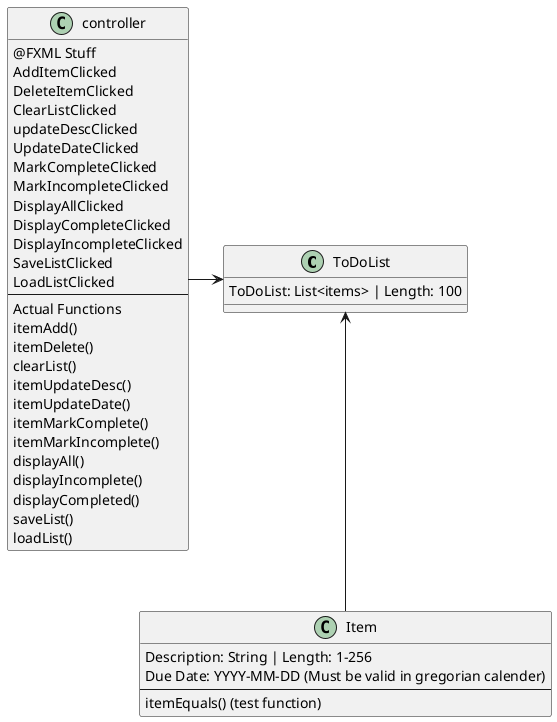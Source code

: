 @startuml
'https://plantuml.com/class-diagram

class ToDoList {
ToDoList: List<items> | Length: 100
}

class Item {
Description: String | Length: 1-256
Due Date: YYYY-MM-DD (Must be valid in gregorian calender)
----
itemEquals() (test function)
}

controller -> ToDoList
ToDoList <-- Item

class controller {
@FXML Stuff
AddItemClicked
DeleteItemClicked
ClearListClicked
updateDescClicked
UpdateDateClicked
MarkCompleteClicked
MarkIncompleteClicked
DisplayAllClicked
DisplayCompleteClicked
DisplayIncompleteClicked
SaveListClicked
LoadListClicked
----
Actual Functions
itemAdd()
itemDelete()
clearList()
itemUpdateDesc()
itemUpdateDate()
itemMarkComplete()
itemMarkIncomplete()
displayAll()
displayIncomplete()
displayCompleted()
saveList()
loadList()
}

@enduml
